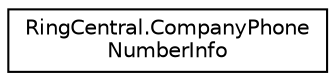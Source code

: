 digraph "Graphical Class Hierarchy"
{
 // LATEX_PDF_SIZE
  edge [fontname="Helvetica",fontsize="10",labelfontname="Helvetica",labelfontsize="10"];
  node [fontname="Helvetica",fontsize="10",shape=record];
  rankdir="LR";
  Node0 [label="RingCentral.CompanyPhone\lNumberInfo",height=0.2,width=0.4,color="black", fillcolor="white", style="filled",URL="$classRingCentral_1_1CompanyPhoneNumberInfo.html",tooltip=" "];
}
